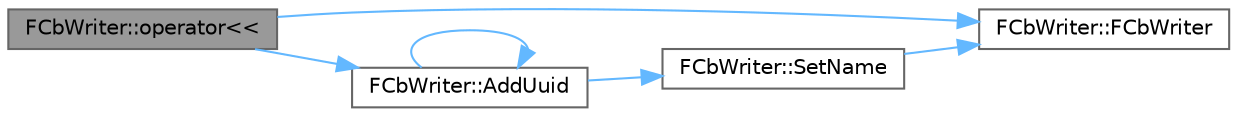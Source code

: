 digraph "FCbWriter::operator&lt;&lt;"
{
 // INTERACTIVE_SVG=YES
 // LATEX_PDF_SIZE
  bgcolor="transparent";
  edge [fontname=Helvetica,fontsize=10,labelfontname=Helvetica,labelfontsize=10];
  node [fontname=Helvetica,fontsize=10,shape=box,height=0.2,width=0.4];
  rankdir="LR";
  Node1 [id="Node000001",label="FCbWriter::operator\<\<",height=0.2,width=0.4,color="gray40", fillcolor="grey60", style="filled", fontcolor="black",tooltip=" "];
  Node1 -> Node2 [id="edge1_Node000001_Node000002",color="steelblue1",style="solid",tooltip=" "];
  Node2 [id="Node000002",label="FCbWriter::FCbWriter",height=0.2,width=0.4,color="grey40", fillcolor="white", style="filled",URL="$dc/d63/classFCbWriter.html#a416cb37a6896886db178766bd6912e9b",tooltip=" "];
  Node1 -> Node3 [id="edge2_Node000001_Node000003",color="steelblue1",style="solid",tooltip=" "];
  Node3 [id="Node000003",label="FCbWriter::AddUuid",height=0.2,width=0.4,color="grey40", fillcolor="white", style="filled",URL="$dc/d63/classFCbWriter.html#a9422111bebcfd4c948f90d93a1bb97c5",tooltip="Write a UUID field."];
  Node3 -> Node3 [id="edge3_Node000003_Node000003",color="steelblue1",style="solid",tooltip=" "];
  Node3 -> Node4 [id="edge4_Node000003_Node000004",color="steelblue1",style="solid",tooltip=" "];
  Node4 [id="Node000004",label="FCbWriter::SetName",height=0.2,width=0.4,color="grey40", fillcolor="white", style="filled",URL="$dc/d63/classFCbWriter.html#afa6a3fdd3c4f59435dfceb7a0141d010",tooltip="Sets the name of the next field to be written."];
  Node4 -> Node2 [id="edge5_Node000004_Node000002",color="steelblue1",style="solid",tooltip=" "];
}
